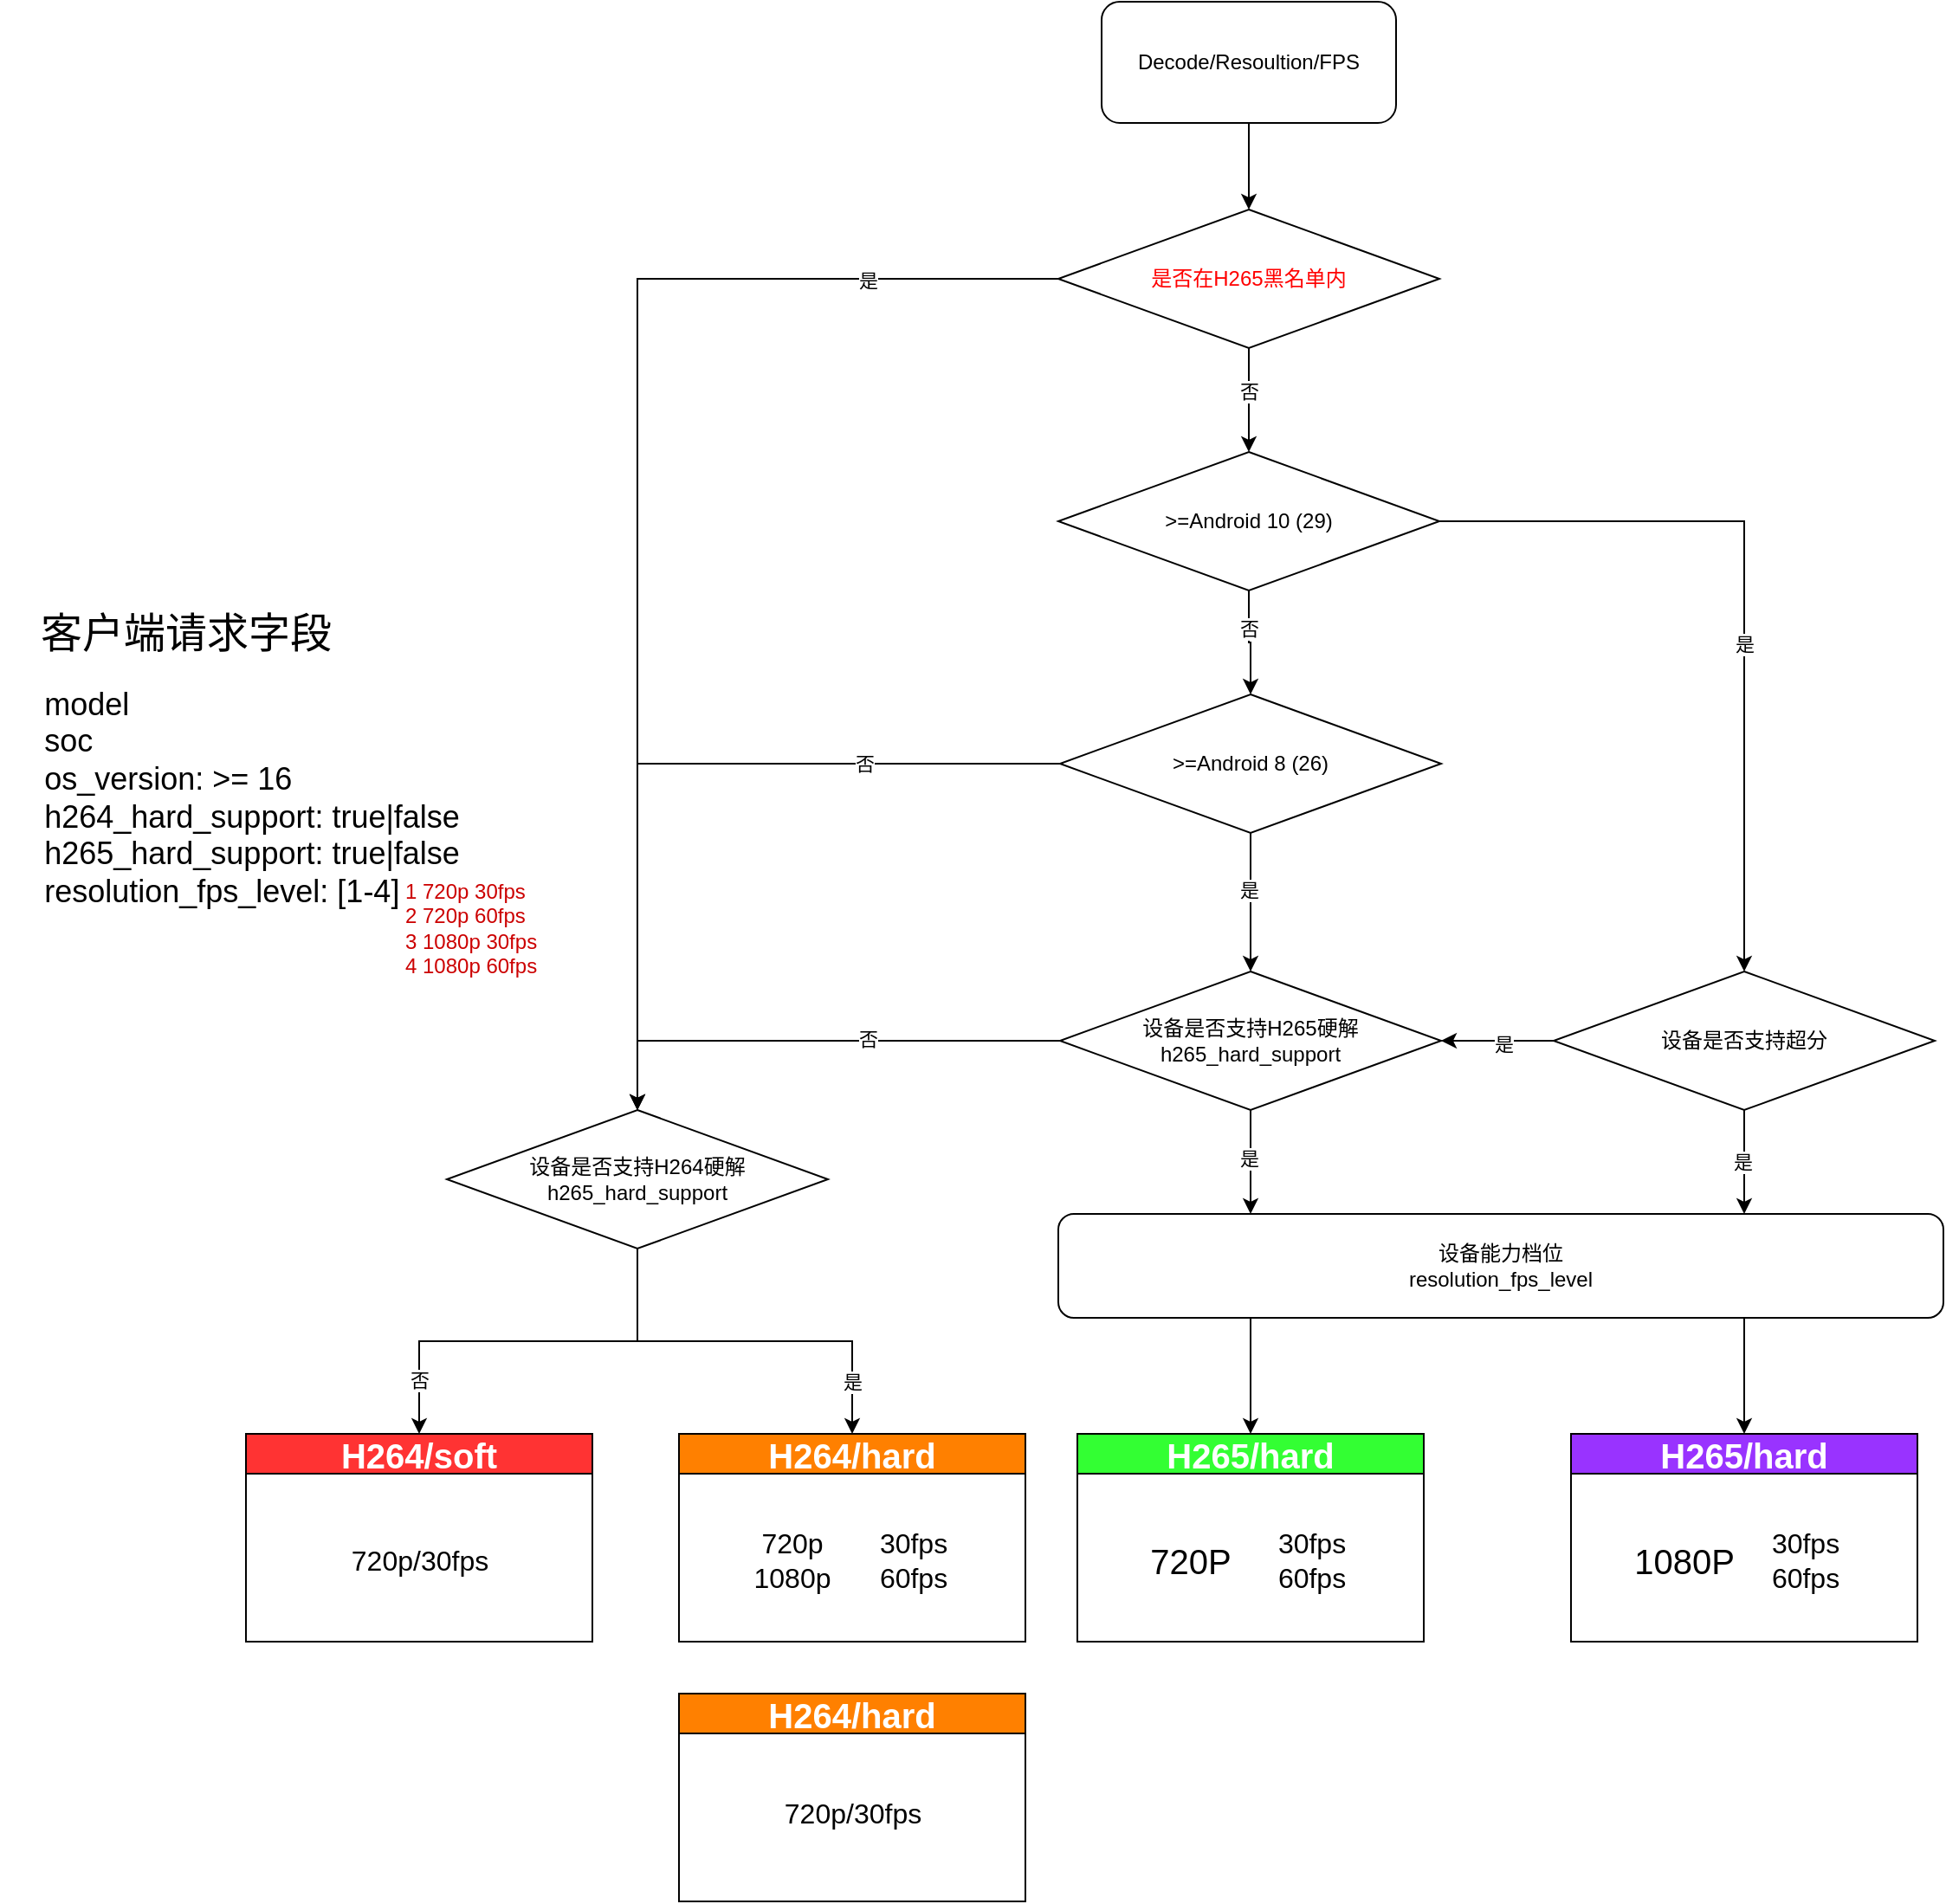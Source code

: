 <mxfile version="24.6.4" type="github">
  <diagram name="第 1 页" id="DrkI4kzzCFAA716JqiaZ">
    <mxGraphModel dx="2069" dy="785" grid="1" gridSize="10" guides="1" tooltips="1" connect="1" arrows="1" fold="1" page="1" pageScale="1" pageWidth="827" pageHeight="1169" math="0" shadow="0">
      <root>
        <mxCell id="0" />
        <mxCell id="1" parent="0" />
        <mxCell id="mLrD8nH62ms3HWDR8Rag-6" style="edgeStyle=orthogonalEdgeStyle;rounded=0;orthogonalLoop=1;jettySize=auto;html=1;entryX=0.5;entryY=0;entryDx=0;entryDy=0;" edge="1" parent="1" source="I8awTcjQjrmb_wT57g81-1" target="mLrD8nH62ms3HWDR8Rag-5">
          <mxGeometry relative="1" as="geometry" />
        </mxCell>
        <mxCell id="I8awTcjQjrmb_wT57g81-1" value="Decode/Resoultion/FPS" style="rounded=1;whiteSpace=wrap;html=1;" parent="1" vertex="1">
          <mxGeometry x="244" y="10" width="170" height="70" as="geometry" />
        </mxCell>
        <mxCell id="I8awTcjQjrmb_wT57g81-21" value="" style="edgeStyle=orthogonalEdgeStyle;rounded=0;orthogonalLoop=1;jettySize=auto;html=1;" parent="1" source="I8awTcjQjrmb_wT57g81-11" target="I8awTcjQjrmb_wT57g81-20" edge="1">
          <mxGeometry relative="1" as="geometry" />
        </mxCell>
        <mxCell id="I8awTcjQjrmb_wT57g81-22" value="否" style="edgeLabel;html=1;align=center;verticalAlign=middle;resizable=0;points=[];" parent="I8awTcjQjrmb_wT57g81-21" vertex="1" connectable="0">
          <mxGeometry x="-0.275" relative="1" as="geometry">
            <mxPoint as="offset" />
          </mxGeometry>
        </mxCell>
        <mxCell id="I8awTcjQjrmb_wT57g81-39" value="" style="edgeStyle=orthogonalEdgeStyle;rounded=0;orthogonalLoop=1;jettySize=auto;html=1;" parent="1" source="I8awTcjQjrmb_wT57g81-11" target="I8awTcjQjrmb_wT57g81-38" edge="1">
          <mxGeometry relative="1" as="geometry" />
        </mxCell>
        <mxCell id="I8awTcjQjrmb_wT57g81-105" value="是" style="edgeLabel;html=1;align=center;verticalAlign=middle;resizable=0;points=[];" parent="I8awTcjQjrmb_wT57g81-39" vertex="1" connectable="0">
          <mxGeometry x="0.132" relative="1" as="geometry">
            <mxPoint as="offset" />
          </mxGeometry>
        </mxCell>
        <mxCell id="I8awTcjQjrmb_wT57g81-11" value="&amp;gt;=Android 10 (29)" style="rhombus;whiteSpace=wrap;html=1;" parent="1" vertex="1">
          <mxGeometry x="219" y="270" width="220" height="80" as="geometry" />
        </mxCell>
        <mxCell id="I8awTcjQjrmb_wT57g81-26" value="" style="edgeStyle=orthogonalEdgeStyle;rounded=0;orthogonalLoop=1;jettySize=auto;html=1;" parent="1" source="I8awTcjQjrmb_wT57g81-20" target="I8awTcjQjrmb_wT57g81-25" edge="1">
          <mxGeometry relative="1" as="geometry" />
        </mxCell>
        <mxCell id="I8awTcjQjrmb_wT57g81-52" value="否" style="edgeLabel;html=1;align=center;verticalAlign=middle;resizable=0;points=[];" parent="I8awTcjQjrmb_wT57g81-26" vertex="1" connectable="0">
          <mxGeometry x="-0.225" relative="1" as="geometry">
            <mxPoint x="59" as="offset" />
          </mxGeometry>
        </mxCell>
        <mxCell id="mLrD8nH62ms3HWDR8Rag-8" style="edgeStyle=orthogonalEdgeStyle;rounded=0;orthogonalLoop=1;jettySize=auto;html=1;" edge="1" parent="1" source="I8awTcjQjrmb_wT57g81-20" target="I8awTcjQjrmb_wT57g81-45">
          <mxGeometry relative="1" as="geometry" />
        </mxCell>
        <mxCell id="mLrD8nH62ms3HWDR8Rag-9" value="是" style="edgeLabel;html=1;align=center;verticalAlign=middle;resizable=0;points=[];" vertex="1" connectable="0" parent="mLrD8nH62ms3HWDR8Rag-8">
          <mxGeometry x="-0.188" y="2" relative="1" as="geometry">
            <mxPoint x="-3" as="offset" />
          </mxGeometry>
        </mxCell>
        <mxCell id="I8awTcjQjrmb_wT57g81-20" value="&amp;gt;=Android 8 (26)" style="rhombus;whiteSpace=wrap;html=1;" parent="1" vertex="1">
          <mxGeometry x="220" y="410" width="220" height="80" as="geometry" />
        </mxCell>
        <mxCell id="I8awTcjQjrmb_wT57g81-86" style="edgeStyle=orthogonalEdgeStyle;rounded=0;orthogonalLoop=1;jettySize=auto;html=1;" parent="1" source="I8awTcjQjrmb_wT57g81-25" target="I8awTcjQjrmb_wT57g81-83" edge="1">
          <mxGeometry relative="1" as="geometry" />
        </mxCell>
        <mxCell id="I8awTcjQjrmb_wT57g81-107" value="否" style="edgeLabel;html=1;align=center;verticalAlign=middle;resizable=0;points=[];" parent="I8awTcjQjrmb_wT57g81-86" vertex="1" connectable="0">
          <mxGeometry x="0.579" y="1" relative="1" as="geometry">
            <mxPoint x="-1" y="18" as="offset" />
          </mxGeometry>
        </mxCell>
        <mxCell id="I8awTcjQjrmb_wT57g81-100" style="edgeStyle=orthogonalEdgeStyle;rounded=0;orthogonalLoop=1;jettySize=auto;html=1;" parent="1" source="I8awTcjQjrmb_wT57g81-25" target="I8awTcjQjrmb_wT57g81-89" edge="1">
          <mxGeometry relative="1" as="geometry" />
        </mxCell>
        <mxCell id="I8awTcjQjrmb_wT57g81-108" value="是" style="edgeLabel;html=1;align=center;verticalAlign=middle;resizable=0;points=[];" parent="I8awTcjQjrmb_wT57g81-100" vertex="1" connectable="0">
          <mxGeometry x="0.573" relative="1" as="geometry">
            <mxPoint y="19" as="offset" />
          </mxGeometry>
        </mxCell>
        <mxCell id="I8awTcjQjrmb_wT57g81-25" value="设备是否支持H264硬解&lt;br&gt;h265_hard_support" style="rhombus;whiteSpace=wrap;html=1;" parent="1" vertex="1">
          <mxGeometry x="-134" y="650" width="220" height="80" as="geometry" />
        </mxCell>
        <mxCell id="I8awTcjQjrmb_wT57g81-101" style="edgeStyle=orthogonalEdgeStyle;rounded=0;orthogonalLoop=1;jettySize=auto;html=1;" parent="1" source="I8awTcjQjrmb_wT57g81-38" target="I8awTcjQjrmb_wT57g81-45" edge="1">
          <mxGeometry relative="1" as="geometry" />
        </mxCell>
        <mxCell id="I8awTcjQjrmb_wT57g81-102" value="是" style="edgeLabel;html=1;align=center;verticalAlign=middle;resizable=0;points=[];" parent="I8awTcjQjrmb_wT57g81-101" vertex="1" connectable="0">
          <mxGeometry x="-0.108" y="2" relative="1" as="geometry">
            <mxPoint as="offset" />
          </mxGeometry>
        </mxCell>
        <mxCell id="mLrD8nH62ms3HWDR8Rag-21" style="edgeStyle=orthogonalEdgeStyle;rounded=0;orthogonalLoop=1;jettySize=auto;html=1;" edge="1" parent="1" source="I8awTcjQjrmb_wT57g81-38" target="mLrD8nH62ms3HWDR8Rag-13">
          <mxGeometry relative="1" as="geometry">
            <Array as="points">
              <mxPoint x="615" y="700" />
              <mxPoint x="615" y="700" />
            </Array>
          </mxGeometry>
        </mxCell>
        <mxCell id="mLrD8nH62ms3HWDR8Rag-23" value="是" style="edgeLabel;html=1;align=center;verticalAlign=middle;resizable=0;points=[];" vertex="1" connectable="0" parent="mLrD8nH62ms3HWDR8Rag-21">
          <mxGeometry y="3" relative="1" as="geometry">
            <mxPoint x="-4" as="offset" />
          </mxGeometry>
        </mxCell>
        <mxCell id="I8awTcjQjrmb_wT57g81-38" value="设备是否支持超分" style="rhombus;whiteSpace=wrap;html=1;" parent="1" vertex="1">
          <mxGeometry x="505" y="570" width="220" height="80" as="geometry" />
        </mxCell>
        <mxCell id="I8awTcjQjrmb_wT57g81-53" style="edgeStyle=orthogonalEdgeStyle;rounded=0;orthogonalLoop=1;jettySize=auto;html=1;entryX=0.5;entryY=0;entryDx=0;entryDy=0;" parent="1" source="I8awTcjQjrmb_wT57g81-45" target="I8awTcjQjrmb_wT57g81-25" edge="1">
          <mxGeometry relative="1" as="geometry" />
        </mxCell>
        <mxCell id="I8awTcjQjrmb_wT57g81-54" value="否" style="edgeLabel;html=1;align=center;verticalAlign=middle;resizable=0;points=[];" parent="I8awTcjQjrmb_wT57g81-53" vertex="1" connectable="0">
          <mxGeometry x="-0.496" y="-1" relative="1" as="geometry">
            <mxPoint x="-40" as="offset" />
          </mxGeometry>
        </mxCell>
        <mxCell id="mLrD8nH62ms3HWDR8Rag-15" style="edgeStyle=orthogonalEdgeStyle;rounded=0;orthogonalLoop=1;jettySize=auto;html=1;" edge="1" parent="1" source="I8awTcjQjrmb_wT57g81-45" target="mLrD8nH62ms3HWDR8Rag-13">
          <mxGeometry relative="1" as="geometry">
            <Array as="points">
              <mxPoint x="330" y="700" />
              <mxPoint x="330" y="700" />
            </Array>
          </mxGeometry>
        </mxCell>
        <mxCell id="mLrD8nH62ms3HWDR8Rag-18" value="是" style="edgeLabel;html=1;align=center;verticalAlign=middle;resizable=0;points=[];" vertex="1" connectable="0" parent="mLrD8nH62ms3HWDR8Rag-15">
          <mxGeometry x="-0.067" y="-3" relative="1" as="geometry">
            <mxPoint x="2" as="offset" />
          </mxGeometry>
        </mxCell>
        <mxCell id="I8awTcjQjrmb_wT57g81-45" value="设备是否支持H265硬解&lt;br&gt;h265_hard_support" style="rhombus;whiteSpace=wrap;html=1;" parent="1" vertex="1">
          <mxGeometry x="220" y="570" width="220" height="80" as="geometry" />
        </mxCell>
        <mxCell id="I8awTcjQjrmb_wT57g81-83" value="&lt;font style=&quot;font-size: 20px;&quot;&gt;H264/soft&lt;/font&gt;" style="swimlane;whiteSpace=wrap;html=1;fillColor=#FF3333;startSize=23;fontSize=20;fontColor=#FFFFFF;" parent="1" vertex="1">
          <mxGeometry x="-250" y="837" width="200" height="120" as="geometry" />
        </mxCell>
        <mxCell id="I8awTcjQjrmb_wT57g81-84" value="&lt;font style=&quot;font-size: 16px;&quot;&gt;720p/30fps&lt;br&gt;&lt;/font&gt;" style="text;html=1;align=center;verticalAlign=middle;resizable=0;points=[];autosize=1;strokeColor=none;fillColor=none;" parent="I8awTcjQjrmb_wT57g81-83" vertex="1">
          <mxGeometry x="50" y="58" width="100" height="30" as="geometry" />
        </mxCell>
        <mxCell id="I8awTcjQjrmb_wT57g81-89" value="&lt;font style=&quot;font-size: 20px;&quot;&gt;H264/hard&lt;/font&gt;" style="swimlane;whiteSpace=wrap;html=1;fillColor=#FF8000;startSize=23;fontSize=20;fontColor=#FFFFFF;" parent="1" vertex="1">
          <mxGeometry y="837" width="200" height="120" as="geometry" />
        </mxCell>
        <mxCell id="I8awTcjQjrmb_wT57g81-90" value="&lt;font style=&quot;font-size: 16px;&quot;&gt;720p&lt;br&gt;1080p&lt;/font&gt;" style="text;html=1;align=center;verticalAlign=middle;resizable=0;points=[];autosize=1;strokeColor=none;fillColor=none;" parent="I8awTcjQjrmb_wT57g81-89" vertex="1">
          <mxGeometry x="30" y="48" width="70" height="50" as="geometry" />
        </mxCell>
        <mxCell id="I8awTcjQjrmb_wT57g81-91" value="&lt;font style=&quot;font-size: 16px;&quot;&gt;30fps&lt;br&gt;60fps&lt;/font&gt;" style="text;html=1;align=center;verticalAlign=middle;resizable=0;points=[];autosize=1;strokeColor=none;fillColor=none;" parent="I8awTcjQjrmb_wT57g81-89" vertex="1">
          <mxGeometry x="105" y="48" width="60" height="50" as="geometry" />
        </mxCell>
        <mxCell id="I8awTcjQjrmb_wT57g81-92" value="&lt;font style=&quot;font-size: 20px;&quot;&gt;H265/hard&lt;/font&gt;" style="swimlane;whiteSpace=wrap;html=1;fillColor=#33FF33;startSize=23;fontSize=20;fontColor=#FFFFFF;" parent="1" vertex="1">
          <mxGeometry x="230" y="837" width="200" height="120" as="geometry" />
        </mxCell>
        <mxCell id="I8awTcjQjrmb_wT57g81-93" value="&lt;font style=&quot;font-size: 20px;&quot;&gt;720P&lt;/font&gt;" style="text;html=1;align=center;verticalAlign=middle;resizable=0;points=[];autosize=1;strokeColor=none;fillColor=none;" parent="I8awTcjQjrmb_wT57g81-92" vertex="1">
          <mxGeometry x="30" y="53" width="70" height="40" as="geometry" />
        </mxCell>
        <mxCell id="I8awTcjQjrmb_wT57g81-94" value="&lt;font style=&quot;font-size: 16px;&quot;&gt;30fps&lt;br&gt;60fps&lt;/font&gt;" style="text;html=1;align=center;verticalAlign=middle;resizable=0;points=[];autosize=1;strokeColor=none;fillColor=none;" parent="I8awTcjQjrmb_wT57g81-92" vertex="1">
          <mxGeometry x="105" y="48" width="60" height="50" as="geometry" />
        </mxCell>
        <mxCell id="I8awTcjQjrmb_wT57g81-96" value="&lt;font style=&quot;font-size: 20px;&quot;&gt;H265/hard&lt;/font&gt;" style="swimlane;whiteSpace=wrap;html=1;fillColor=#9933FF;startSize=23;fontSize=20;fontColor=#FFFFFF;" parent="1" vertex="1">
          <mxGeometry x="515" y="837" width="200" height="120" as="geometry" />
        </mxCell>
        <mxCell id="I8awTcjQjrmb_wT57g81-97" value="&lt;span style=&quot;font-size: 20px;&quot;&gt;1080P&lt;/span&gt;" style="text;html=1;align=center;verticalAlign=middle;resizable=0;points=[];autosize=1;strokeColor=none;fillColor=none;" parent="I8awTcjQjrmb_wT57g81-96" vertex="1">
          <mxGeometry x="25" y="53" width="80" height="40" as="geometry" />
        </mxCell>
        <mxCell id="I8awTcjQjrmb_wT57g81-98" value="&lt;font style=&quot;font-size: 16px;&quot;&gt;30fps&lt;br&gt;60fps&lt;/font&gt;" style="text;html=1;align=center;verticalAlign=middle;resizable=0;points=[];autosize=1;strokeColor=none;fillColor=none;" parent="I8awTcjQjrmb_wT57g81-96" vertex="1">
          <mxGeometry x="105" y="48" width="60" height="50" as="geometry" />
        </mxCell>
        <mxCell id="I8awTcjQjrmb_wT57g81-109" value="&lt;font style=&quot;font-size: 20px;&quot;&gt;H264/hard&lt;/font&gt;" style="swimlane;whiteSpace=wrap;html=1;fillColor=#FF8000;startSize=23;fontSize=20;fontColor=#FFFFFF;" parent="1" vertex="1">
          <mxGeometry y="987" width="200" height="120" as="geometry" />
        </mxCell>
        <mxCell id="I8awTcjQjrmb_wT57g81-110" value="&lt;span style=&quot;font-size: 16px;&quot;&gt;720p/30fps&lt;/span&gt;" style="text;html=1;align=center;verticalAlign=middle;resizable=0;points=[];autosize=1;strokeColor=none;fillColor=none;" parent="I8awTcjQjrmb_wT57g81-109" vertex="1">
          <mxGeometry x="50" y="54" width="100" height="30" as="geometry" />
        </mxCell>
        <mxCell id="mLrD8nH62ms3HWDR8Rag-3" value="" style="group" vertex="1" connectable="0" parent="1">
          <mxGeometry x="-392" y="355" width="342" height="242" as="geometry" />
        </mxCell>
        <mxCell id="mLrD8nH62ms3HWDR8Rag-1" value="" style="group" vertex="1" connectable="0" parent="mLrD8nH62ms3HWDR8Rag-3">
          <mxGeometry y="25" width="342" height="217" as="geometry" />
        </mxCell>
        <mxCell id="I8awTcjQjrmb_wT57g81-71" value="&lt;div style=&quot;text-align: left; font-size: 18px;&quot;&gt;&lt;font style=&quot;font-size: 18px;&quot;&gt;&lt;span style=&quot;background-color: initial;&quot;&gt;model&lt;/span&gt;&lt;br&gt;&lt;/font&gt;&lt;/div&gt;&lt;div style=&quot;text-align: left; font-size: 18px;&quot;&gt;&lt;font style=&quot;font-size: 18px;&quot;&gt;soc&lt;/font&gt;&lt;/div&gt;&lt;div style=&quot;text-align: left; font-size: 18px;&quot;&gt;&lt;font style=&quot;font-size: 18px;&quot;&gt;&lt;font style=&quot;font-size: 18px;&quot;&gt;os_version: &amp;gt;= 16&lt;br&gt;h264_hard_support: true|false&lt;br&gt;h265_hard_support: true|false&lt;br&gt;resolution_fps_level: [1-4]&lt;/font&gt;&lt;br&gt;&lt;/font&gt;&lt;/div&gt;" style="text;html=1;align=center;verticalAlign=middle;resizable=0;points=[];autosize=1;strokeColor=none;fillColor=none;" parent="mLrD8nH62ms3HWDR8Rag-1" vertex="1">
          <mxGeometry x="15" y="20" width="260" height="140" as="geometry" />
        </mxCell>
        <mxCell id="I8awTcjQjrmb_wT57g81-81" value="&lt;font color=&quot;#cc0000&quot; style=&quot;font-size: 12px;&quot;&gt;1 720p 30fps&lt;br style=&quot;&quot;&gt;2 720p 60fps&lt;br style=&quot;&quot;&gt;3 1080p 30fps&lt;br style=&quot;&quot;&gt;4 1080p 60fps&lt;/font&gt;" style="text;html=1;align=left;verticalAlign=middle;resizable=0;points=[];autosize=1;strokeColor=none;fillColor=none;" parent="mLrD8nH62ms3HWDR8Rag-1" vertex="1">
          <mxGeometry x="232" y="130" width="100" height="70" as="geometry" />
        </mxCell>
        <mxCell id="mLrD8nH62ms3HWDR8Rag-2" value="&lt;font style=&quot;font-size: 24px;&quot;&gt;客户端请求字段&lt;/font&gt;" style="text;html=1;align=center;verticalAlign=middle;resizable=0;points=[];autosize=1;strokeColor=none;fillColor=none;" vertex="1" parent="mLrD8nH62ms3HWDR8Rag-3">
          <mxGeometry x="12" width="190" height="40" as="geometry" />
        </mxCell>
        <mxCell id="mLrD8nH62ms3HWDR8Rag-7" style="edgeStyle=orthogonalEdgeStyle;rounded=0;orthogonalLoop=1;jettySize=auto;html=1;entryX=0.5;entryY=0;entryDx=0;entryDy=0;" edge="1" parent="1" source="mLrD8nH62ms3HWDR8Rag-5" target="I8awTcjQjrmb_wT57g81-11">
          <mxGeometry relative="1" as="geometry" />
        </mxCell>
        <mxCell id="mLrD8nH62ms3HWDR8Rag-10" value="否" style="edgeLabel;html=1;align=center;verticalAlign=middle;resizable=0;points=[];" vertex="1" connectable="0" parent="mLrD8nH62ms3HWDR8Rag-7">
          <mxGeometry x="-0.183" y="2" relative="1" as="geometry">
            <mxPoint x="-2" as="offset" />
          </mxGeometry>
        </mxCell>
        <mxCell id="mLrD8nH62ms3HWDR8Rag-11" style="edgeStyle=orthogonalEdgeStyle;rounded=0;orthogonalLoop=1;jettySize=auto;html=1;entryX=0.5;entryY=0;entryDx=0;entryDy=0;" edge="1" parent="1" source="mLrD8nH62ms3HWDR8Rag-5" target="I8awTcjQjrmb_wT57g81-25">
          <mxGeometry relative="1" as="geometry" />
        </mxCell>
        <mxCell id="mLrD8nH62ms3HWDR8Rag-12" value="是" style="edgeLabel;html=1;align=center;verticalAlign=middle;resizable=0;points=[];" vertex="1" connectable="0" parent="mLrD8nH62ms3HWDR8Rag-11">
          <mxGeometry x="-0.696" y="4" relative="1" as="geometry">
            <mxPoint y="-3" as="offset" />
          </mxGeometry>
        </mxCell>
        <mxCell id="mLrD8nH62ms3HWDR8Rag-5" value="&lt;font color=&quot;#ff0000&quot;&gt;是否在H265黑名单内&lt;/font&gt;" style="rhombus;whiteSpace=wrap;html=1;" vertex="1" parent="1">
          <mxGeometry x="219" y="130" width="220" height="80" as="geometry" />
        </mxCell>
        <mxCell id="mLrD8nH62ms3HWDR8Rag-16" style="edgeStyle=orthogonalEdgeStyle;rounded=0;orthogonalLoop=1;jettySize=auto;html=1;" edge="1" parent="1" source="mLrD8nH62ms3HWDR8Rag-13" target="I8awTcjQjrmb_wT57g81-92">
          <mxGeometry relative="1" as="geometry">
            <Array as="points">
              <mxPoint x="330" y="790" />
              <mxPoint x="330" y="790" />
            </Array>
          </mxGeometry>
        </mxCell>
        <mxCell id="mLrD8nH62ms3HWDR8Rag-22" style="edgeStyle=orthogonalEdgeStyle;rounded=0;orthogonalLoop=1;jettySize=auto;html=1;" edge="1" parent="1" source="mLrD8nH62ms3HWDR8Rag-13" target="I8awTcjQjrmb_wT57g81-96">
          <mxGeometry relative="1" as="geometry">
            <Array as="points">
              <mxPoint x="615" y="790" />
              <mxPoint x="615" y="790" />
            </Array>
          </mxGeometry>
        </mxCell>
        <mxCell id="mLrD8nH62ms3HWDR8Rag-13" value="设备能力档位&lt;br&gt;resolution_fps_level" style="rounded=1;whiteSpace=wrap;html=1;" vertex="1" parent="1">
          <mxGeometry x="219" y="710" width="511" height="60" as="geometry" />
        </mxCell>
      </root>
    </mxGraphModel>
  </diagram>
</mxfile>
